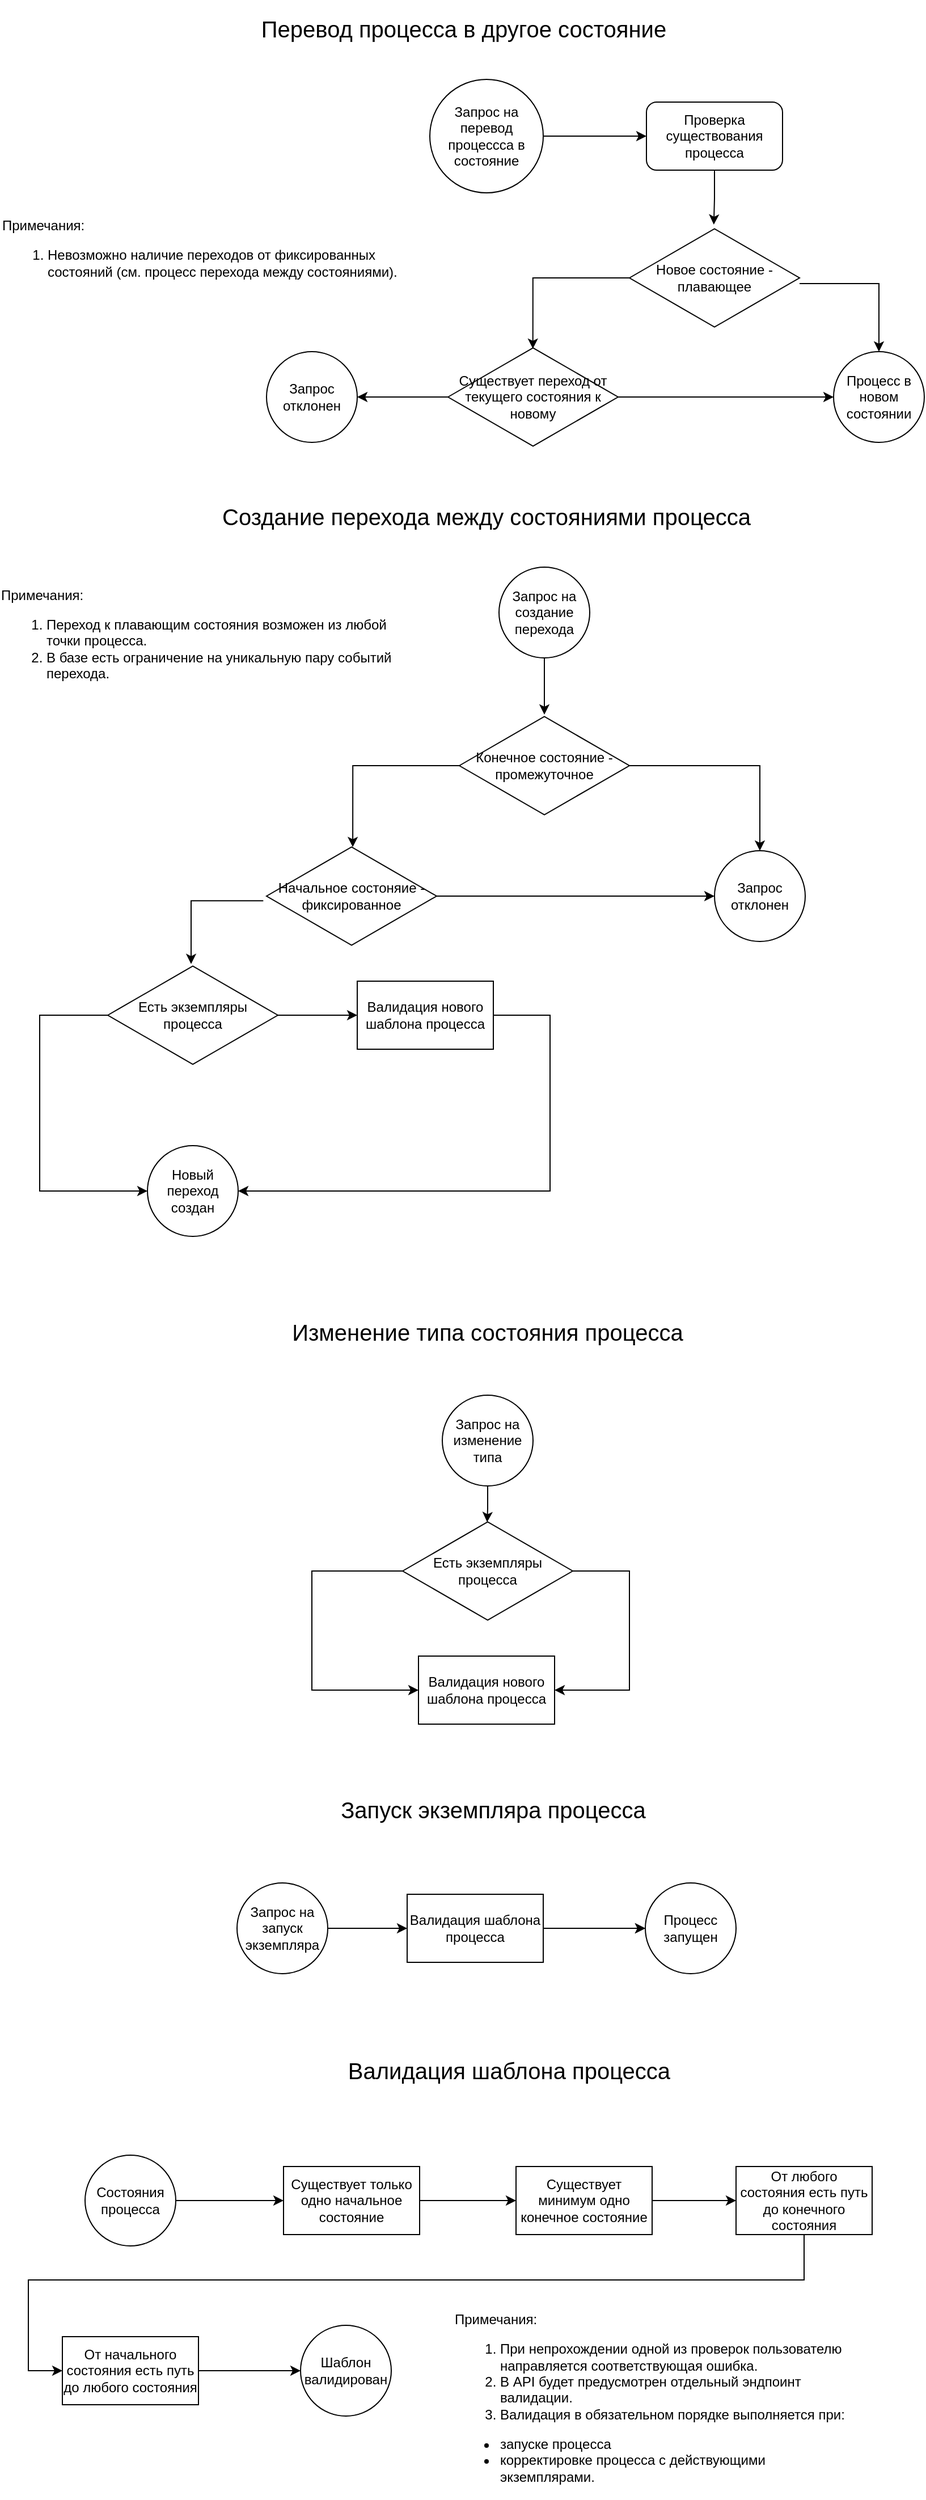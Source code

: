 <mxfile version="21.8.2" type="device">
  <diagram name="Страница — 1" id="P6Q8UV8OXnKvYvolITT2">
    <mxGraphModel dx="1113" dy="603" grid="1" gridSize="10" guides="1" tooltips="1" connect="1" arrows="1" fold="1" page="1" pageScale="1" pageWidth="827" pageHeight="1169" math="0" shadow="0">
      <root>
        <mxCell id="0" />
        <mxCell id="1" parent="0" />
        <mxCell id="bAYFMiAP8ad2pt0_cThF-2" value="&lt;font style=&quot;font-size: 20px;&quot;&gt;Перевод процесса в другое состояние&lt;/font&gt;" style="rounded=1;whiteSpace=wrap;html=1;fillColor=none;strokeColor=none;" vertex="1" parent="1">
          <mxGeometry x="194" y="20" width="440" height="50" as="geometry" />
        </mxCell>
        <mxCell id="bAYFMiAP8ad2pt0_cThF-11" style="edgeStyle=orthogonalEdgeStyle;rounded=0;orthogonalLoop=1;jettySize=auto;html=1;exitX=1;exitY=0.5;exitDx=0;exitDy=0;entryX=0;entryY=0.5;entryDx=0;entryDy=0;" edge="1" parent="1" source="bAYFMiAP8ad2pt0_cThF-4" target="bAYFMiAP8ad2pt0_cThF-5">
          <mxGeometry relative="1" as="geometry" />
        </mxCell>
        <mxCell id="bAYFMiAP8ad2pt0_cThF-4" value="Запрос на перевод процессса в состояние" style="ellipse;whiteSpace=wrap;html=1;aspect=fixed;" vertex="1" parent="1">
          <mxGeometry x="384" y="90" width="100" height="100" as="geometry" />
        </mxCell>
        <mxCell id="bAYFMiAP8ad2pt0_cThF-5" value="Проверка существования процесса" style="rounded=1;whiteSpace=wrap;html=1;" vertex="1" parent="1">
          <mxGeometry x="575" y="110" width="120" height="60" as="geometry" />
        </mxCell>
        <mxCell id="bAYFMiAP8ad2pt0_cThF-9" style="edgeStyle=orthogonalEdgeStyle;rounded=0;orthogonalLoop=1;jettySize=auto;html=1;entryX=0.5;entryY=0;entryDx=0;entryDy=0;" edge="1" parent="1" source="bAYFMiAP8ad2pt0_cThF-7" target="bAYFMiAP8ad2pt0_cThF-20">
          <mxGeometry relative="1" as="geometry">
            <mxPoint x="775" y="340" as="targetPoint" />
            <Array as="points">
              <mxPoint x="780" y="270" />
            </Array>
          </mxGeometry>
        </mxCell>
        <mxCell id="bAYFMiAP8ad2pt0_cThF-12" style="edgeStyle=orthogonalEdgeStyle;rounded=0;orthogonalLoop=1;jettySize=auto;html=1;entryX=0.499;entryY=0.027;entryDx=0;entryDy=0;entryPerimeter=0;" edge="1" parent="1" source="bAYFMiAP8ad2pt0_cThF-7" target="bAYFMiAP8ad2pt0_cThF-14">
          <mxGeometry relative="1" as="geometry">
            <mxPoint x="505" y="340" as="targetPoint" />
          </mxGeometry>
        </mxCell>
        <mxCell id="bAYFMiAP8ad2pt0_cThF-7" value="Новое состояние - плавающее" style="html=1;whiteSpace=wrap;aspect=fixed;shape=isoRectangle;" vertex="1" parent="1">
          <mxGeometry x="560" y="220" width="150" height="90" as="geometry" />
        </mxCell>
        <mxCell id="bAYFMiAP8ad2pt0_cThF-10" style="edgeStyle=orthogonalEdgeStyle;rounded=0;orthogonalLoop=1;jettySize=auto;html=1;entryX=0.496;entryY=-0.022;entryDx=0;entryDy=0;entryPerimeter=0;" edge="1" parent="1" source="bAYFMiAP8ad2pt0_cThF-5" target="bAYFMiAP8ad2pt0_cThF-7">
          <mxGeometry relative="1" as="geometry" />
        </mxCell>
        <mxCell id="bAYFMiAP8ad2pt0_cThF-15" style="edgeStyle=orthogonalEdgeStyle;rounded=0;orthogonalLoop=1;jettySize=auto;html=1;entryX=0;entryY=0.5;entryDx=0;entryDy=0;" edge="1" parent="1" source="bAYFMiAP8ad2pt0_cThF-14" target="bAYFMiAP8ad2pt0_cThF-20">
          <mxGeometry relative="1" as="geometry">
            <mxPoint x="710" y="370" as="targetPoint" />
          </mxGeometry>
        </mxCell>
        <mxCell id="bAYFMiAP8ad2pt0_cThF-16" style="edgeStyle=orthogonalEdgeStyle;rounded=0;orthogonalLoop=1;jettySize=auto;html=1;entryX=1;entryY=0.5;entryDx=0;entryDy=0;" edge="1" parent="1" source="bAYFMiAP8ad2pt0_cThF-14" target="bAYFMiAP8ad2pt0_cThF-21">
          <mxGeometry relative="1" as="geometry">
            <mxPoint x="340" y="370" as="targetPoint" />
          </mxGeometry>
        </mxCell>
        <mxCell id="bAYFMiAP8ad2pt0_cThF-14" value="Существует переход от текущего состояния к новому" style="html=1;whiteSpace=wrap;aspect=fixed;shape=isoRectangle;" vertex="1" parent="1">
          <mxGeometry x="400" y="325" width="150" height="90" as="geometry" />
        </mxCell>
        <mxCell id="bAYFMiAP8ad2pt0_cThF-19" value="&lt;font style=&quot;font-size: 20px;&quot;&gt;Создание перехода между состояниями процесса&lt;/font&gt;" style="rounded=1;whiteSpace=wrap;html=1;fillColor=none;strokeColor=none;" vertex="1" parent="1">
          <mxGeometry x="184" y="450" width="500" height="50" as="geometry" />
        </mxCell>
        <mxCell id="bAYFMiAP8ad2pt0_cThF-20" value="Процесс в новом состоянии" style="ellipse;whiteSpace=wrap;html=1;aspect=fixed;" vertex="1" parent="1">
          <mxGeometry x="740" y="330" width="80" height="80" as="geometry" />
        </mxCell>
        <mxCell id="bAYFMiAP8ad2pt0_cThF-21" value="Запрос отклонен" style="ellipse;whiteSpace=wrap;html=1;aspect=fixed;" vertex="1" parent="1">
          <mxGeometry x="240" y="330" width="80" height="80" as="geometry" />
        </mxCell>
        <mxCell id="bAYFMiAP8ad2pt0_cThF-24" style="edgeStyle=orthogonalEdgeStyle;rounded=0;orthogonalLoop=1;jettySize=auto;html=1;exitX=0.5;exitY=1;exitDx=0;exitDy=0;" edge="1" parent="1" source="bAYFMiAP8ad2pt0_cThF-22" target="bAYFMiAP8ad2pt0_cThF-23">
          <mxGeometry relative="1" as="geometry" />
        </mxCell>
        <mxCell id="bAYFMiAP8ad2pt0_cThF-22" value="Запрос на создание перехода" style="ellipse;whiteSpace=wrap;html=1;aspect=fixed;" vertex="1" parent="1">
          <mxGeometry x="445" y="520" width="80" height="80" as="geometry" />
        </mxCell>
        <mxCell id="bAYFMiAP8ad2pt0_cThF-29" style="edgeStyle=orthogonalEdgeStyle;rounded=0;orthogonalLoop=1;jettySize=auto;html=1;entryX=0.5;entryY=0;entryDx=0;entryDy=0;" edge="1" parent="1" source="bAYFMiAP8ad2pt0_cThF-23" target="bAYFMiAP8ad2pt0_cThF-26">
          <mxGeometry relative="1" as="geometry" />
        </mxCell>
        <mxCell id="bAYFMiAP8ad2pt0_cThF-23" value="Конечное состояние - промежуточное" style="html=1;whiteSpace=wrap;aspect=fixed;shape=isoRectangle;" vertex="1" parent="1">
          <mxGeometry x="410" y="650" width="150" height="90" as="geometry" />
        </mxCell>
        <mxCell id="bAYFMiAP8ad2pt0_cThF-26" value="Запрос отклонен" style="ellipse;whiteSpace=wrap;html=1;aspect=fixed;" vertex="1" parent="1">
          <mxGeometry x="635" y="770" width="80" height="80" as="geometry" />
        </mxCell>
        <mxCell id="bAYFMiAP8ad2pt0_cThF-28" style="edgeStyle=orthogonalEdgeStyle;rounded=0;orthogonalLoop=1;jettySize=auto;html=1;entryX=0;entryY=0.5;entryDx=0;entryDy=0;" edge="1" parent="1" source="bAYFMiAP8ad2pt0_cThF-27" target="bAYFMiAP8ad2pt0_cThF-26">
          <mxGeometry relative="1" as="geometry">
            <mxPoint x="630" y="810" as="targetPoint" />
          </mxGeometry>
        </mxCell>
        <mxCell id="bAYFMiAP8ad2pt0_cThF-33" style="edgeStyle=orthogonalEdgeStyle;rounded=0;orthogonalLoop=1;jettySize=auto;html=1;entryX=0.49;entryY=-0.001;entryDx=0;entryDy=0;entryPerimeter=0;exitX=-0.019;exitY=0.546;exitDx=0;exitDy=0;exitPerimeter=0;" edge="1" parent="1" source="bAYFMiAP8ad2pt0_cThF-27" target="bAYFMiAP8ad2pt0_cThF-63">
          <mxGeometry relative="1" as="geometry">
            <Array as="points">
              <mxPoint x="174" y="814" />
            </Array>
          </mxGeometry>
        </mxCell>
        <mxCell id="bAYFMiAP8ad2pt0_cThF-27" value="Начальное состоняие - фиксированное" style="html=1;whiteSpace=wrap;aspect=fixed;shape=isoRectangle;" vertex="1" parent="1">
          <mxGeometry x="240" y="765" width="150" height="90" as="geometry" />
        </mxCell>
        <mxCell id="bAYFMiAP8ad2pt0_cThF-30" style="edgeStyle=orthogonalEdgeStyle;rounded=0;orthogonalLoop=1;jettySize=auto;html=1;entryX=0.507;entryY=0.02;entryDx=0;entryDy=0;entryPerimeter=0;" edge="1" parent="1" source="bAYFMiAP8ad2pt0_cThF-23" target="bAYFMiAP8ad2pt0_cThF-27">
          <mxGeometry relative="1" as="geometry" />
        </mxCell>
        <mxCell id="bAYFMiAP8ad2pt0_cThF-32" value="Новый переход создан" style="ellipse;whiteSpace=wrap;html=1;aspect=fixed;" vertex="1" parent="1">
          <mxGeometry x="135" y="1030" width="80" height="80" as="geometry" />
        </mxCell>
        <mxCell id="bAYFMiAP8ad2pt0_cThF-35" value="&lt;div style=&quot;text-align: left;&quot;&gt;&lt;span style=&quot;background-color: initial;&quot;&gt;Примечания:&lt;/span&gt;&lt;/div&gt;&lt;font style=&quot;font-size: 12px;&quot;&gt;&lt;div style=&quot;text-align: left;&quot;&gt;&lt;ol&gt;&lt;li&gt;&lt;span style=&quot;background-color: initial;&quot;&gt;Переход к плавающим состояния возможен из любой точки процесса.&lt;/span&gt;&lt;/li&gt;&lt;li&gt;В базе есть ограничение на уникальную пару событий перехода.&amp;nbsp;&amp;nbsp;&lt;/li&gt;&lt;/ol&gt;&lt;/div&gt;&lt;/font&gt;" style="rounded=1;whiteSpace=wrap;html=1;fillColor=none;strokeColor=none;" vertex="1" parent="1">
          <mxGeometry x="5" y="520" width="350" height="130" as="geometry" />
        </mxCell>
        <mxCell id="bAYFMiAP8ad2pt0_cThF-36" value="&lt;div style=&quot;&quot;&gt;&lt;span style=&quot;background-color: initial;&quot;&gt;Примечания:&lt;/span&gt;&lt;/div&gt;&lt;font style=&quot;font-size: 12px;&quot;&gt;&lt;div style=&quot;&quot;&gt;&lt;ol&gt;&lt;li&gt;Невозможно наличие переходов от фиксированных состояний (см. процесс перехода между состояниями).&lt;/li&gt;&lt;/ol&gt;&lt;/div&gt;&lt;/font&gt;" style="rounded=1;whiteSpace=wrap;html=1;fillColor=none;strokeColor=none;align=left;" vertex="1" parent="1">
          <mxGeometry x="5" y="180" width="355" height="130" as="geometry" />
        </mxCell>
        <mxCell id="bAYFMiAP8ad2pt0_cThF-38" value="&lt;span style=&quot;font-size: 20px;&quot;&gt;Запуск экземпляра процесса&lt;/span&gt;" style="rounded=1;whiteSpace=wrap;html=1;fillColor=none;strokeColor=none;" vertex="1" parent="1">
          <mxGeometry x="220" y="1590" width="440" height="50" as="geometry" />
        </mxCell>
        <mxCell id="bAYFMiAP8ad2pt0_cThF-42" style="edgeStyle=orthogonalEdgeStyle;rounded=0;orthogonalLoop=1;jettySize=auto;html=1;" edge="1" parent="1" source="bAYFMiAP8ad2pt0_cThF-39">
          <mxGeometry relative="1" as="geometry">
            <mxPoint x="364" y="1720" as="targetPoint" />
          </mxGeometry>
        </mxCell>
        <mxCell id="bAYFMiAP8ad2pt0_cThF-39" value="Запрос на запуск экземпляра" style="ellipse;whiteSpace=wrap;html=1;aspect=fixed;" vertex="1" parent="1">
          <mxGeometry x="214" y="1680" width="80" height="80" as="geometry" />
        </mxCell>
        <mxCell id="bAYFMiAP8ad2pt0_cThF-45" style="edgeStyle=orthogonalEdgeStyle;rounded=0;orthogonalLoop=1;jettySize=auto;html=1;entryX=0;entryY=0.5;entryDx=0;entryDy=0;" edge="1" parent="1" source="bAYFMiAP8ad2pt0_cThF-43" target="bAYFMiAP8ad2pt0_cThF-44">
          <mxGeometry relative="1" as="geometry" />
        </mxCell>
        <mxCell id="bAYFMiAP8ad2pt0_cThF-67" value="" style="edgeStyle=orthogonalEdgeStyle;rounded=0;orthogonalLoop=1;jettySize=auto;html=1;" edge="1" parent="1" source="bAYFMiAP8ad2pt0_cThF-43" target="bAYFMiAP8ad2pt0_cThF-44">
          <mxGeometry relative="1" as="geometry" />
        </mxCell>
        <mxCell id="bAYFMiAP8ad2pt0_cThF-43" value="Валидация шаблона процесса" style="rounded=0;whiteSpace=wrap;html=1;" vertex="1" parent="1">
          <mxGeometry x="364" y="1690" width="120" height="60" as="geometry" />
        </mxCell>
        <mxCell id="bAYFMiAP8ad2pt0_cThF-44" value="Процесс запущен" style="ellipse;whiteSpace=wrap;html=1;aspect=fixed;" vertex="1" parent="1">
          <mxGeometry x="574" y="1680" width="80" height="80" as="geometry" />
        </mxCell>
        <mxCell id="bAYFMiAP8ad2pt0_cThF-46" value="&lt;span style=&quot;font-size: 20px;&quot;&gt;Валидация шаблона процесса&lt;/span&gt;" style="rounded=1;whiteSpace=wrap;html=1;fillColor=none;strokeColor=none;" vertex="1" parent="1">
          <mxGeometry x="234" y="1820" width="440" height="50" as="geometry" />
        </mxCell>
        <mxCell id="bAYFMiAP8ad2pt0_cThF-53" style="edgeStyle=orthogonalEdgeStyle;rounded=0;orthogonalLoop=1;jettySize=auto;html=1;entryX=0;entryY=0.5;entryDx=0;entryDy=0;" edge="1" parent="1" source="bAYFMiAP8ad2pt0_cThF-47" target="bAYFMiAP8ad2pt0_cThF-48">
          <mxGeometry relative="1" as="geometry" />
        </mxCell>
        <mxCell id="bAYFMiAP8ad2pt0_cThF-47" value="Состояния процесса" style="ellipse;whiteSpace=wrap;html=1;aspect=fixed;" vertex="1" parent="1">
          <mxGeometry x="80" y="1920" width="80" height="80" as="geometry" />
        </mxCell>
        <mxCell id="bAYFMiAP8ad2pt0_cThF-54" style="edgeStyle=orthogonalEdgeStyle;rounded=0;orthogonalLoop=1;jettySize=auto;html=1;entryX=0;entryY=0.5;entryDx=0;entryDy=0;" edge="1" parent="1" source="bAYFMiAP8ad2pt0_cThF-48" target="bAYFMiAP8ad2pt0_cThF-49">
          <mxGeometry relative="1" as="geometry" />
        </mxCell>
        <mxCell id="bAYFMiAP8ad2pt0_cThF-48" value="Существует только одно начальное состояние" style="rounded=0;whiteSpace=wrap;html=1;" vertex="1" parent="1">
          <mxGeometry x="255" y="1930" width="120" height="60" as="geometry" />
        </mxCell>
        <mxCell id="bAYFMiAP8ad2pt0_cThF-55" style="edgeStyle=orthogonalEdgeStyle;rounded=0;orthogonalLoop=1;jettySize=auto;html=1;entryX=0;entryY=0.5;entryDx=0;entryDy=0;" edge="1" parent="1" source="bAYFMiAP8ad2pt0_cThF-49" target="bAYFMiAP8ad2pt0_cThF-51">
          <mxGeometry relative="1" as="geometry" />
        </mxCell>
        <mxCell id="bAYFMiAP8ad2pt0_cThF-49" value="Существует минимум одно конечное состояние" style="rounded=0;whiteSpace=wrap;html=1;" vertex="1" parent="1">
          <mxGeometry x="460" y="1930" width="120" height="60" as="geometry" />
        </mxCell>
        <mxCell id="bAYFMiAP8ad2pt0_cThF-56" style="edgeStyle=orthogonalEdgeStyle;rounded=0;orthogonalLoop=1;jettySize=auto;html=1;entryX=0;entryY=0.5;entryDx=0;entryDy=0;" edge="1" parent="1" source="bAYFMiAP8ad2pt0_cThF-51" target="bAYFMiAP8ad2pt0_cThF-52">
          <mxGeometry relative="1" as="geometry">
            <Array as="points">
              <mxPoint x="714" y="2030" />
              <mxPoint x="30" y="2030" />
              <mxPoint x="30" y="2110" />
            </Array>
          </mxGeometry>
        </mxCell>
        <mxCell id="bAYFMiAP8ad2pt0_cThF-51" value="От любого состояния есть путь до конечного состояния" style="rounded=0;whiteSpace=wrap;html=1;" vertex="1" parent="1">
          <mxGeometry x="654" y="1930" width="120" height="60" as="geometry" />
        </mxCell>
        <mxCell id="bAYFMiAP8ad2pt0_cThF-59" style="edgeStyle=orthogonalEdgeStyle;rounded=0;orthogonalLoop=1;jettySize=auto;html=1;exitX=1;exitY=0.5;exitDx=0;exitDy=0;entryX=0;entryY=0.5;entryDx=0;entryDy=0;" edge="1" parent="1" source="bAYFMiAP8ad2pt0_cThF-52" target="bAYFMiAP8ad2pt0_cThF-58">
          <mxGeometry relative="1" as="geometry" />
        </mxCell>
        <mxCell id="bAYFMiAP8ad2pt0_cThF-52" value="От начального состояния есть путь до любого состояния" style="rounded=0;whiteSpace=wrap;html=1;" vertex="1" parent="1">
          <mxGeometry x="60" y="2080" width="120" height="60" as="geometry" />
        </mxCell>
        <mxCell id="bAYFMiAP8ad2pt0_cThF-58" value="Шаблон валидирован" style="ellipse;whiteSpace=wrap;html=1;aspect=fixed;" vertex="1" parent="1">
          <mxGeometry x="270" y="2070" width="80" height="80" as="geometry" />
        </mxCell>
        <mxCell id="bAYFMiAP8ad2pt0_cThF-62" value="&lt;div style=&quot;&quot;&gt;&lt;span style=&quot;background-color: initial;&quot;&gt;Примечания:&lt;/span&gt;&lt;/div&gt;&lt;font style=&quot;font-size: 12px;&quot;&gt;&lt;div style=&quot;&quot;&gt;&lt;ol&gt;&lt;li&gt;При непрохождении одной из проверок пользователю направляется соответствующая ошибка.&lt;/li&gt;&lt;li&gt;В API будет предусмотрен отдельный эндпоинт валидации.&amp;nbsp;&lt;/li&gt;&lt;li&gt;Валидация в обязательном порядке выполняется при:&lt;/li&gt;&lt;/ol&gt;&lt;ul&gt;&lt;li&gt;&lt;span style=&quot;background-color: initial;&quot;&gt;запуске процесса&lt;/span&gt;&lt;/li&gt;&lt;li&gt;&lt;span style=&quot;background-color: initial;&quot;&gt;корректировке процесса с действующими экземплярами.&amp;nbsp;&lt;/span&gt;&lt;/li&gt;&lt;/ul&gt;&lt;/div&gt;&lt;/font&gt;" style="rounded=1;whiteSpace=wrap;html=1;fillColor=none;strokeColor=none;align=left;" vertex="1" parent="1">
          <mxGeometry x="404" y="2060" width="355" height="160" as="geometry" />
        </mxCell>
        <mxCell id="bAYFMiAP8ad2pt0_cThF-68" style="edgeStyle=orthogonalEdgeStyle;rounded=0;orthogonalLoop=1;jettySize=auto;html=1;entryX=0;entryY=0.5;entryDx=0;entryDy=0;" edge="1" parent="1" source="bAYFMiAP8ad2pt0_cThF-63" target="bAYFMiAP8ad2pt0_cThF-66">
          <mxGeometry relative="1" as="geometry" />
        </mxCell>
        <mxCell id="bAYFMiAP8ad2pt0_cThF-69" style="edgeStyle=orthogonalEdgeStyle;rounded=0;orthogonalLoop=1;jettySize=auto;html=1;entryX=0;entryY=0.5;entryDx=0;entryDy=0;" edge="1" parent="1" source="bAYFMiAP8ad2pt0_cThF-63" target="bAYFMiAP8ad2pt0_cThF-32">
          <mxGeometry relative="1" as="geometry">
            <Array as="points">
              <mxPoint x="40" y="915" />
              <mxPoint x="40" y="1070" />
            </Array>
          </mxGeometry>
        </mxCell>
        <mxCell id="bAYFMiAP8ad2pt0_cThF-63" value="Есть экземпляры процесса" style="html=1;whiteSpace=wrap;aspect=fixed;shape=isoRectangle;" vertex="1" parent="1">
          <mxGeometry x="100" y="870" width="150" height="90" as="geometry" />
        </mxCell>
        <mxCell id="bAYFMiAP8ad2pt0_cThF-70" style="edgeStyle=orthogonalEdgeStyle;rounded=0;orthogonalLoop=1;jettySize=auto;html=1;entryX=1;entryY=0.5;entryDx=0;entryDy=0;" edge="1" parent="1" source="bAYFMiAP8ad2pt0_cThF-66" target="bAYFMiAP8ad2pt0_cThF-32">
          <mxGeometry relative="1" as="geometry">
            <Array as="points">
              <mxPoint x="490" y="915" />
              <mxPoint x="490" y="1070" />
            </Array>
          </mxGeometry>
        </mxCell>
        <mxCell id="bAYFMiAP8ad2pt0_cThF-66" value="Валидация нового шаблона процесса" style="rounded=0;whiteSpace=wrap;html=1;" vertex="1" parent="1">
          <mxGeometry x="320" y="885" width="120" height="60" as="geometry" />
        </mxCell>
        <mxCell id="bAYFMiAP8ad2pt0_cThF-72" value="&lt;font style=&quot;font-size: 20px;&quot;&gt;Изменение типа состояния процесса&lt;/font&gt;" style="rounded=1;whiteSpace=wrap;html=1;fillColor=none;strokeColor=none;" vertex="1" parent="1">
          <mxGeometry x="185" y="1169" width="500" height="50" as="geometry" />
        </mxCell>
        <mxCell id="bAYFMiAP8ad2pt0_cThF-73" value="Запрос на изменение типа" style="ellipse;whiteSpace=wrap;html=1;aspect=fixed;" vertex="1" parent="1">
          <mxGeometry x="395" y="1250" width="80" height="80" as="geometry" />
        </mxCell>
        <mxCell id="bAYFMiAP8ad2pt0_cThF-80" style="edgeStyle=orthogonalEdgeStyle;rounded=0;orthogonalLoop=1;jettySize=auto;html=1;" edge="1" parent="1" source="bAYFMiAP8ad2pt0_cThF-75" target="bAYFMiAP8ad2pt0_cThF-79">
          <mxGeometry relative="1" as="geometry">
            <Array as="points">
              <mxPoint x="560" y="1405" />
              <mxPoint x="560" y="1510" />
            </Array>
          </mxGeometry>
        </mxCell>
        <mxCell id="bAYFMiAP8ad2pt0_cThF-81" style="edgeStyle=orthogonalEdgeStyle;rounded=0;orthogonalLoop=1;jettySize=auto;html=1;entryX=0;entryY=0.5;entryDx=0;entryDy=0;" edge="1" parent="1" source="bAYFMiAP8ad2pt0_cThF-75" target="bAYFMiAP8ad2pt0_cThF-79">
          <mxGeometry relative="1" as="geometry">
            <Array as="points">
              <mxPoint x="280" y="1405" />
              <mxPoint x="280" y="1510" />
            </Array>
          </mxGeometry>
        </mxCell>
        <mxCell id="bAYFMiAP8ad2pt0_cThF-75" value="Есть экземпляры процесса" style="html=1;whiteSpace=wrap;aspect=fixed;shape=isoRectangle;" vertex="1" parent="1">
          <mxGeometry x="360" y="1360" width="150" height="90" as="geometry" />
        </mxCell>
        <mxCell id="bAYFMiAP8ad2pt0_cThF-79" value="Валидация нового шаблона процесса" style="rounded=0;whiteSpace=wrap;html=1;" vertex="1" parent="1">
          <mxGeometry x="374" y="1480" width="120" height="60" as="geometry" />
        </mxCell>
        <mxCell id="bAYFMiAP8ad2pt0_cThF-82" style="edgeStyle=orthogonalEdgeStyle;rounded=0;orthogonalLoop=1;jettySize=auto;html=1;entryX=0.497;entryY=0.021;entryDx=0;entryDy=0;entryPerimeter=0;" edge="1" parent="1" source="bAYFMiAP8ad2pt0_cThF-73" target="bAYFMiAP8ad2pt0_cThF-75">
          <mxGeometry relative="1" as="geometry" />
        </mxCell>
      </root>
    </mxGraphModel>
  </diagram>
</mxfile>
